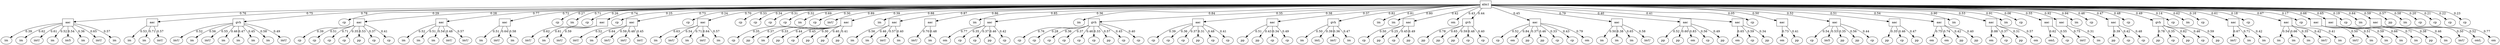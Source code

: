 digraph G {
	1760304  [label="alm1", shape=box];
	23984203  [label="aac", shape=box];
	1760304 -> 23984203 [label="0.76"];
	13120210  [label="im", shape=ellipse];
	23984203 -> 13120210 [label="0.39"];
	25199001  [label="im", shape=ellipse];
	23984203 -> 25199001 [label="0.62"];
	29132923  [label="imU", shape=ellipse];
	23984203 -> 29132923 [label="0.61"];
	10774273  [label="im", shape=ellipse];
	23984203 -> 10774273 [label="0.52"];
	23503403  [label="imS", shape=ellipse];
	23984203 -> 23503403 [label="0.54"];
	18926678  [label="im", shape=ellipse];
	23984203 -> 18926678 [label="0.36"];
	4667711  [label="imU", shape=ellipse];
	23984203 -> 4667711 [label="0.65"];
	33520158  [label="im", shape=ellipse];
	23984203 -> 33520158 [label="0.57"];
	27940859  [label="aac", shape=box];
	1760304 -> 27940859 [label="0.75"];
	7749469  [label="im", shape=ellipse];
	27940859 -> 7749469 [label="0.53"];
	20590970  [label="im", shape=ellipse];
	27940859 -> 20590970 [label="0.71"];
	25589390  [label="imU", shape=ellipse];
	27940859 -> 25589390 [label="0.57"];
	13736904  [label="gvh", shape=box];
	1760304 -> 13736904 [label="0.78"];
	21662929  [label="imU", shape=ellipse];
	13736904 -> 21662929 [label="0.52"];
	23268025  [label="im", shape=ellipse];
	13736904 -> 23268025 [label="0.56"];
	22355808  [label="imU", shape=ellipse];
	13736904 -> 22355808 [label="0.55"];
	25094328  [label="im", shape=ellipse];
	13736904 -> 25094328 [label="0.46"];
	14726901  [label="im", shape=ellipse];
	13736904 -> 14726901 [label="0.47"];
	17548445  [label="im", shape=ellipse];
	13736904 -> 17548445 [label="0.45"];
	26828160  [label="im", shape=ellipse];
	13736904 -> 26828160 [label="0.58"];
	29997514  [label="imU", shape=ellipse];
	13736904 -> 29997514 [label="0.49"];
	12888787  [label="cp", shape=ellipse];
	1760304 -> 12888787 [label="0.29"];
	27994366  [label="aac", shape=box];
	1760304 -> 27994366 [label="0.28"];
	1070904  [label="cp", shape=ellipse];
	27994366 -> 1070904 [label="0.39"];
	13523740  [label="cp", shape=ellipse];
	27994366 -> 13523740 [label="0.51"];
	29346106  [label="cp", shape=ellipse];
	27994366 -> 29346106 [label="0.71"];
	3414368  [label="cp", shape=ellipse];
	27994366 -> 3414368 [label="0.35"];
	7219514  [label="pp", shape=ellipse];
	27994366 -> 7219514 [label="0.53"];
	5546792  [label="cp", shape=ellipse];
	27994366 -> 5546792 [label="0.37"];
	10736847  [label="cp", shape=ellipse];
	27994366 -> 10736847 [label="0.41"];
	32023030  [label="aac", shape=box];
	1760304 -> 32023030 [label="0.77"];
	31544005  [label="im", shape=ellipse];
	32023030 -> 31544005 [label="0.52"];
	78236  [label="im", shape=ellipse];
	32023030 -> 78236 [label="0.51"];
	6301159  [label="im", shape=ellipse];
	32023030 -> 6301159 [label="0.54"];
	5799060  [label="imU", shape=ellipse];
	32023030 -> 5799060 [label="0.48"];
	22743805  [label="imU", shape=ellipse];
	32023030 -> 22743805 [label="0.57"];
	3045408  [label="aac", shape=box];
	1760304 -> 3045408 [label="0.72"];
	13665843  [label="im", shape=ellipse];
	3045408 -> 13665843 [label="0.51"];
	1741620  [label="imU", shape=ellipse];
	3045408 -> 1741620 [label="0.64"];
	11945013  [label="im", shape=ellipse];
	3045408 -> 11945013 [label="0.58"];
	3668766  [label="cp", shape=ellipse];
	1760304 -> 3668766 [label="0.27"];
	21471211  [label="im", shape=ellipse];
	1760304 -> 21471211 [label="0.71"];
	22297736  [label="cp", shape=ellipse];
	1760304 -> 22297736 [label="0.26"];
	22155964  [label="aac", shape=box];
	1760304 -> 22155964 [label="0.74"];
	21762307  [label="imU", shape=ellipse];
	22155964 -> 21762307 [label="0.62"];
	15799300  [label="im", shape=ellipse];
	22155964 -> 15799300 [label="0.61"];
	22618484  [label="imU", shape=ellipse];
	22155964 -> 22618484 [label="0.59"];
	10703525  [label="cp", shape=ellipse];
	1760304 -> 10703525 [label="0.25"];
	8846886  [label="aac", shape=box];
	1760304 -> 8846886 [label="0.73"];
	9938272  [label="imU", shape=ellipse];
	8846886 -> 9938272 [label="0.52"];
	32134769  [label="im", shape=ellipse];
	8846886 -> 32134769 [label="0.64"];
	30495813  [label="imU", shape=ellipse];
	8846886 -> 30495813 [label="0.59"];
	32745991  [label="imU", shape=ellipse];
	8846886 -> 32745991 [label="0.48"];
	2081531  [label="imU", shape=ellipse];
	8846886 -> 2081531 [label="0.45"];
	20573914  [label="cp", shape=ellipse];
	1760304 -> 20573914 [label="0.24"];
	7359402  [label="aac", shape=box];
	1760304 -> 7359402 [label="0.70"];
	7841785  [label="im", shape=ellipse];
	7359402 -> 7841785 [label="0.63"];
	28637909  [label="imU", shape=ellipse];
	7359402 -> 28637909 [label="0.54"];
	12577309  [label="im", shape=ellipse];
	7359402 -> 12577309 [label="0.71"];
	27475272  [label="imU", shape=ellipse];
	7359402 -> 27475272 [label="0.64"];
	813251  [label="im", shape=ellipse];
	7359402 -> 813251 [label="0.57"];
	11665455  [label="cp", shape=ellipse];
	1760304 -> 11665455 [label="0.33"];
	2771331  [label="cp", shape=ellipse];
	1760304 -> 2771331 [label="0.34"];
	4219289  [label="cp", shape=ellipse];
	1760304 -> 4219289 [label="0.31"];
	13086732  [label="cp", shape=ellipse];
	1760304 -> 13086732 [label="0.32"];
	32961174  [label="im", shape=ellipse];
	1760304 -> 32961174 [label="0.69"];
	28349544  [label="cp", shape=ellipse];
	1760304 -> 28349544 [label="0.30"];
	31414927  [label="imU", shape=ellipse];
	1760304 -> 31414927 [label="0.89"];
	11707096  [label="aac", shape=box];
	1760304 -> 11707096 [label="0.39"];
	31538514  [label="cp", shape=ellipse];
	11707096 -> 31538514 [label="0.35"];
	8452719  [label="pp", shape=ellipse];
	11707096 -> 8452719 [label="0.37"];
	28954187  [label="im", shape=ellipse];
	11707096 -> 28954187 [label="0.33"];
	26657200  [label="pp", shape=ellipse];
	11707096 -> 26657200 [label="0.44"];
	8789796  [label="cp", shape=ellipse];
	11707096 -> 8789796 [label="0.45"];
	23505432  [label="pp", shape=ellipse];
	11707096 -> 23505432 [label="0.30"];
	19475750  [label="pp", shape=ellipse];
	11707096 -> 19475750 [label="0.40"];
	5450181  [label="pp", shape=ellipse];
	11707096 -> 5450181 [label="0.41"];
	31156635  [label="im", shape=ellipse];
	1760304 -> 31156635 [label="0.88"];
	32663045  [label="aac", shape=box];
	1760304 -> 32663045 [label="0.87"];
	17296353  [label="im", shape=ellipse];
	32663045 -> 17296353 [label="0.56"];
	17764792  [label="im", shape=ellipse];
	32663045 -> 17764792 [label="0.46"];
	5525185  [label="imU", shape=ellipse];
	32663045 -> 5525185 [label="0.57"];
	16675983  [label="im", shape=ellipse];
	32663045 -> 16675983 [label="0.40"];
	26644003  [label="aac", shape=box];
	1760304 -> 26644003 [label="0.86"];
	21866740  [label="imU", shape=ellipse];
	26644003 -> 21866740 [label="0.70"];
	26174005  [label="im", shape=ellipse];
	26644003 -> 26174005 [label="0.48"];
	7905810  [label="im", shape=ellipse];
	1760304 -> 7905810 [label="0.85"];
	30957433  [label="aac", shape=box];
	1760304 -> 30957433 [label="0.36"];
	6561434  [label="om", shape=ellipse];
	30957433 -> 6561434 [label="0.77"];
	18163514  [label="cp", shape=ellipse];
	30957433 -> 18163514 [label="0.35"];
	29524641  [label="cp", shape=ellipse];
	30957433 -> 29524641 [label="0.37"];
	17707667  [label="pp", shape=ellipse];
	30957433 -> 17707667 [label="0.46"];
	18506989  [label="cp", shape=ellipse];
	30957433 -> 18506989 [label="0.42"];
	30936685  [label="im", shape=ellipse];
	1760304 -> 30936685 [label="0.84"];
	26956691  [label="gvh", shape=box];
	1760304 -> 26956691 [label="0.35"];
	9166034  [label="cp", shape=ellipse];
	26956691 -> 9166034 [label="0.76"];
	5143025  [label="cp", shape=ellipse];
	26956691 -> 5143025 [label="0.28"];
	2614099  [label="cp", shape=ellipse];
	26956691 -> 2614099 [label="0.36"];
	12423818  [label="cp", shape=ellipse];
	26956691 -> 12423818 [label="0.37"];
	31442247  [label="cp", shape=ellipse];
	26956691 -> 31442247 [label="0.46"];
	1111763  [label="cp", shape=ellipse];
	26956691 -> 1111763 [label="0.33"];
	29147324  [label="pp", shape=ellipse];
	26956691 -> 29147324 [label="0.57"];
	17933220  [label="cp", shape=ellipse];
	26956691 -> 17933220 [label="0.45"];
	17725708  [label="cp", shape=ellipse];
	26956691 -> 17725708 [label="0.40"];
	19736127  [label="aac", shape=box];
	1760304 -> 19736127 [label="0.38"];
	19533676  [label="cp", shape=ellipse];
	19736127 -> 19533676 [label="0.39"];
	5938662  [label="cp", shape=ellipse];
	19736127 -> 5938662 [label="0.36"];
	20228056  [label="cp", shape=ellipse];
	19736127 -> 20228056 [label="0.37"];
	33001201  [label="pp", shape=ellipse];
	19736127 -> 33001201 [label="0.31"];
	29992592  [label="cp", shape=ellipse];
	19736127 -> 29992592 [label="0.48"];
	30832493  [label="cp", shape=ellipse];
	19736127 -> 30832493 [label="0.41"];
	20631685  [label="aac", shape=box];
	1760304 -> 20631685 [label="0.37"];
	5230193  [label="pp", shape=ellipse];
	20631685 -> 5230193 [label="0.51"];
	24807938  [label="pp", shape=ellipse];
	20631685 -> 24807938 [label="0.43"];
	33208902  [label="cp", shape=ellipse];
	20631685 -> 33208902 [label="0.34"];
	31161848  [label="cp", shape=ellipse];
	20631685 -> 31161848 [label="0.49"];
	19610963  [label="gvh", shape=box];
	1760304 -> 19610963 [label="0.82"];
	29839159  [label="im", shape=ellipse];
	19610963 -> 29839159 [label="0.50"];
	2208288  [label="imL", shape=ellipse];
	19610963 -> 2208288 [label="0.39"];
	3502256  [label="imU", shape=ellipse];
	19610963 -> 3502256 [label="0.36"];
	7958910  [label="im", shape=ellipse];
	19610963 -> 7958910 [label="0.47"];
	17444196  [label="im", shape=ellipse];
	1760304 -> 17444196 [label="0.81"];
	19543842  [label="im", shape=ellipse];
	1760304 -> 19543842 [label="0.80"];
	24962279  [label="aac", shape=box];
	1760304 -> 24962279 [label="0.42"];
	9971081  [label="cp", shape=ellipse];
	24962279 -> 9971081 [label="0.50"];
	13141056  [label="pp", shape=ellipse];
	24962279 -> 13141056 [label="0.25"];
	6460284  [label="cp", shape=ellipse];
	24962279 -> 6460284 [label="0.45"];
	29418586  [label="pp", shape=ellipse];
	24962279 -> 29418586 [label="0.49"];
	13626440  [label="om", shape=ellipse];
	1760304 -> 13626440 [label="0.43"];
	10580099  [label="gvh", shape=box];
	1760304 -> 10580099 [label="0.44"];
	14800362  [label="pp", shape=ellipse];
	10580099 -> 14800362 [label="0.78"];
	10690075  [label="pp", shape=ellipse];
	10580099 -> 10690075 [label="0.65"];
	17671659  [label="pp", shape=ellipse];
	10580099 -> 17671659 [label="0.59"];
	17308974  [label="cp", shape=ellipse];
	10580099 -> 17308974 [label="0.48"];
	28571689  [label="cp", shape=ellipse];
	10580099 -> 28571689 [label="0.40"];
	6915075  [label="aac", shape=box];
	1760304 -> 6915075 [label="0.45"];
	22676229  [label="cp", shape=ellipse];
	6915075 -> 22676229 [label="0.52"];
	8146001  [label="om", shape=ellipse];
	6915075 -> 8146001 [label="0.84"];
	7756310  [label="pp", shape=ellipse];
	6915075 -> 7756310 [label="0.37"];
	1346515  [label="pp", shape=ellipse];
	6915075 -> 1346515 [label="0.46"];
	15206466  [label="cp", shape=ellipse];
	6915075 -> 15206466 [label="0.33"];
	24531886  [label="cp", shape=ellipse];
	6915075 -> 24531886 [label="0.43"];
	24109300  [label="om", shape=ellipse];
	6915075 -> 24109300 [label="0.79"];
	1691809  [label="aac", shape=box];
	1760304 -> 1691809 [label="0.79"];
	13642577  [label="im", shape=ellipse];
	1691809 -> 13642577 [label="0.50"];
	13366030  [label="im", shape=ellipse];
	1691809 -> 13366030 [label="0.38"];
	29509536  [label="im", shape=ellipse];
	1691809 -> 29509536 [label="0.65"];
	32269974  [label="imU", shape=ellipse];
	1691809 -> 32269974 [label="0.58"];
	21173056  [label="aac", shape=box];
	1760304 -> 21173056 [label="0.40"];
	10805987  [label="pp", shape=ellipse];
	21173056 -> 10805987 [label="0.52"];
	19642336  [label="pp", shape=ellipse];
	21173056 -> 19642336 [label="0.60"];
	20248218  [label="om", shape=ellipse];
	21173056 -> 20248218 [label="0.83"];
	2758093  [label="cp", shape=ellipse];
	21173056 -> 2758093 [label="0.56"];
	16607409  [label="pp", shape=ellipse];
	21173056 -> 16607409 [label="0.49"];
	14962806  [label="aac", shape=box];
	1760304 -> 14962806 [label="0.41"];
	22976342  [label="om", shape=ellipse];
	14962806 -> 22976342 [label="0.65"];
	18983808  [label="cp", shape=ellipse];
	14962806 -> 18983808 [label="0.59"];
	25326212  [label="pp", shape=ellipse];
	14962806 -> 25326212 [label="0.34"];
	19690856  [label="cp", shape=ellipse];
	1760304 -> 19690856 [label="0.05"];
	30411188  [label="aac", shape=box];
	1760304 -> 30411188 [label="0.50"];
	19731881  [label="om", shape=ellipse];
	30411188 -> 19731881 [label="0.73"];
	15277917  [label="pp", shape=ellipse];
	30411188 -> 15277917 [label="0.41"];
	17447716  [label="aac", shape=box];
	1760304 -> 17447716 [label="0.52"];
	11587215  [label="cp", shape=ellipse];
	17447716 -> 11587215 [label="0.54"];
	29959477  [label="imS", shape=ellipse];
	17447716 -> 29959477 [label="0.53"];
	11124894  [label="pp", shape=ellipse];
	17447716 -> 11124894 [label="0.35"];
	10807107  [label="pp", shape=ellipse];
	17447716 -> 10807107 [label="0.56"];
	4909906  [label="cp", shape=ellipse];
	17447716 -> 4909906 [label="0.44"];
	10446619  [label="aac", shape=box];
	1760304 -> 10446619 [label="0.51"];
	19543955  [label="pp", shape=ellipse];
	10446619 -> 19543955 [label="0.35"];
	10933534  [label="cp", shape=ellipse];
	10446619 -> 10933534 [label="0.46"];
	15842168  [label="pp", shape=ellipse];
	10446619 -> 15842168 [label="0.47"];
	4916061  [label="aac", shape=box];
	1760304 -> 4916061 [label="0.54"];
	13238549  [label="om", shape=ellipse];
	4916061 -> 13238549 [label="0.75"];
	860069  [label="om", shape=ellipse];
	4916061 -> 860069 [label="0.74"];
	26780757  [label="pp", shape=ellipse];
	4916061 -> 26780757 [label="0.42"];
	5041714  [label="pp", shape=ellipse];
	4916061 -> 5041714 [label="0.40"];
	11155366  [label="im", shape=ellipse];
	1760304 -> 11155366 [label="0.90"];
	19627754  [label="aac", shape=box];
	1760304 -> 19627754 [label="0.53"];
	10040639  [label="om", shape=ellipse];
	19627754 -> 10040639 [label="0.88"];
	7791465  [label="cp", shape=ellipse];
	19627754 -> 7791465 [label="0.37"];
	21764429  [label="pp", shape=ellipse];
	19627754 -> 21764429 [label="0.31"];
	17901443  [label="om", shape=ellipse];
	19627754 -> 17901443 [label="0.57"];
	20531348  [label="im", shape=ellipse];
	1760304 -> 20531348 [label="0.91"];
	30146205  [label="cp", shape=ellipse];
	1760304 -> 30146205 [label="0.06"];
	28899428  [label="aac", shape=box];
	1760304 -> 28899428 [label="0.55"];
	12285785  [label="omL", shape=ellipse];
	28899428 -> 12285785 [label="0.62"];
	26779524  [label="cp", shape=ellipse];
	28899428 -> 26779524 [label="0.55"];
	17876004  [label="aac", shape=box];
	1760304 -> 17876004 [label="0.92"];
	29173348  [label="imU", shape=ellipse];
	17876004 -> 29173348 [label="0.75"];
	19106770  [label="im", shape=ellipse];
	17876004 -> 19106770 [label="0.31"];
	11582167  [label="im", shape=ellipse];
	1760304 -> 11582167 [label="0.94"];
	12227392  [label="cp", shape=ellipse];
	1760304 -> 12227392 [label="0.46"];
	18450577  [label="aac", shape=box];
	1760304 -> 18450577 [label="0.47"];
	22355327  [label="pp", shape=ellipse];
	18450577 -> 22355327 [label="0.39"];
	17007273  [label="cp", shape=ellipse];
	18450577 -> 17007273 [label="0.42"];
	24585668  [label="cp", shape=ellipse];
	18450577 -> 24585668 [label="0.48"];
	22048196  [label="cp", shape=ellipse];
	1760304 -> 22048196 [label="0.48"];
	22438818  [label="gvh", shape=box];
	1760304 -> 22438818 [label="0.49"];
	10969598  [label="pp", shape=ellipse];
	22438818 -> 10969598 [label="0.78"];
	17984263  [label="cp", shape=ellipse];
	22438818 -> 17984263 [label="0.35"];
	3199106  [label="pp", shape=ellipse];
	22438818 -> 3199106 [label="0.82"];
	13185532  [label="cp", shape=ellipse];
	22438818 -> 13185532 [label="0.46"];
	15778003  [label="pp", shape=ellipse];
	22438818 -> 15778003 [label="0.59"];
	229902  [label="cp", shape=ellipse];
	1760304 -> 229902 [label="0.14"];
	5210326  [label="im", shape=ellipse];
	1760304 -> 5210326 [label="0.62"];
	26440236  [label="cp", shape=ellipse];
	1760304 -> 26440236 [label="0.16"];
	19712349  [label="aac", shape=box];
	1760304 -> 19712349 [label="0.61"];
	22543186  [label="imU", shape=ellipse];
	19712349 -> 22543186 [label="0.67"];
	20243707  [label="im", shape=ellipse];
	19712349 -> 20243707 [label="0.71"];
	27602911  [label="im", shape=ellipse];
	19712349 -> 27602911 [label="0.42"];
	32113234  [label="cp", shape=ellipse];
	1760304 -> 32113234 [label="0.18"];
	4098499  [label="aac", shape=box];
	1760304 -> 4098499 [label="0.67"];
	29791654  [label="im", shape=ellipse];
	4098499 -> 29791654 [label="0.54"];
	9097070  [label="im", shape=ellipse];
	4098499 -> 9097070 [label="0.66"];
	20474136  [label="im", shape=ellipse];
	4098499 -> 20474136 [label="0.35"];
	8106640  [label="imU", shape=ellipse];
	4098499 -> 8106640 [label="0.42"];
	17320380  [label="im", shape=ellipse];
	4098499 -> 17320380 [label="0.41"];
	18929195  [label="cp", shape=ellipse];
	1760304 -> 18929195 [label="0.17"];
	13419912  [label="aac", shape=box];
	1760304 -> 13419912 [label="0.66"];
	29131495  [label="imU", shape=ellipse];
	13419912 -> 29131495 [label="0.50"];
	20324370  [label="im", shape=ellipse];
	13419912 -> 20324370 [label="0.51"];
	7578443  [label="im", shape=ellipse];
	13419912 -> 7578443 [label="0.59"];
	31822120  [label="aac", shape=box];
	1760304 -> 31822120 [label="0.65"];
	10284430  [label="im", shape=ellipse];
	31822120 -> 10284430 [label="0.66"];
	11546362  [label="im", shape=ellipse];
	31822120 -> 11546362 [label="0.71"];
	14440411  [label="pp", shape=ellipse];
	31822120 -> 14440411 [label="0.38"];
	795840  [label="im", shape=ellipse];
	31822120 -> 795840 [label="0.46"];
	21021313  [label="cp", shape=ellipse];
	1760304 -> 21021313 [label="0.19"];
	10605044  [label="im", shape=ellipse];
	1760304 -> 10605044 [label="0.64"];
	31401995  [label="aac", shape=box];
	1760304 -> 31401995 [label="0.59"];
	29232906  [label="imU", shape=ellipse];
	31401995 -> 29232906 [label="0.50"];
	13459339  [label="omL", shape=ellipse];
	31401995 -> 13459339 [label="0.52"];
	20698484  [label="om", shape=ellipse];
	31401995 -> 20698484 [label="0.77"];
	20634710  [label="pp", shape=ellipse];
	1760304 -> 20634710 [label="0.57"];
	22522451  [label="im", shape=ellipse];
	1760304 -> 22522451 [label="0.58"];
	7295144  [label="cp", shape=ellipse];
	1760304 -> 7295144 [label="0.20"];
	1603604  [label="cp", shape=ellipse];
	1760304 -> 1603604 [label="0.21"];
	7579563  [label="cp", shape=ellipse];
	1760304 -> 7579563 [label="0.22"];
	17103608  [label="cp", shape=ellipse];
	1760304 -> 17103608 [label="0.23"];
}
